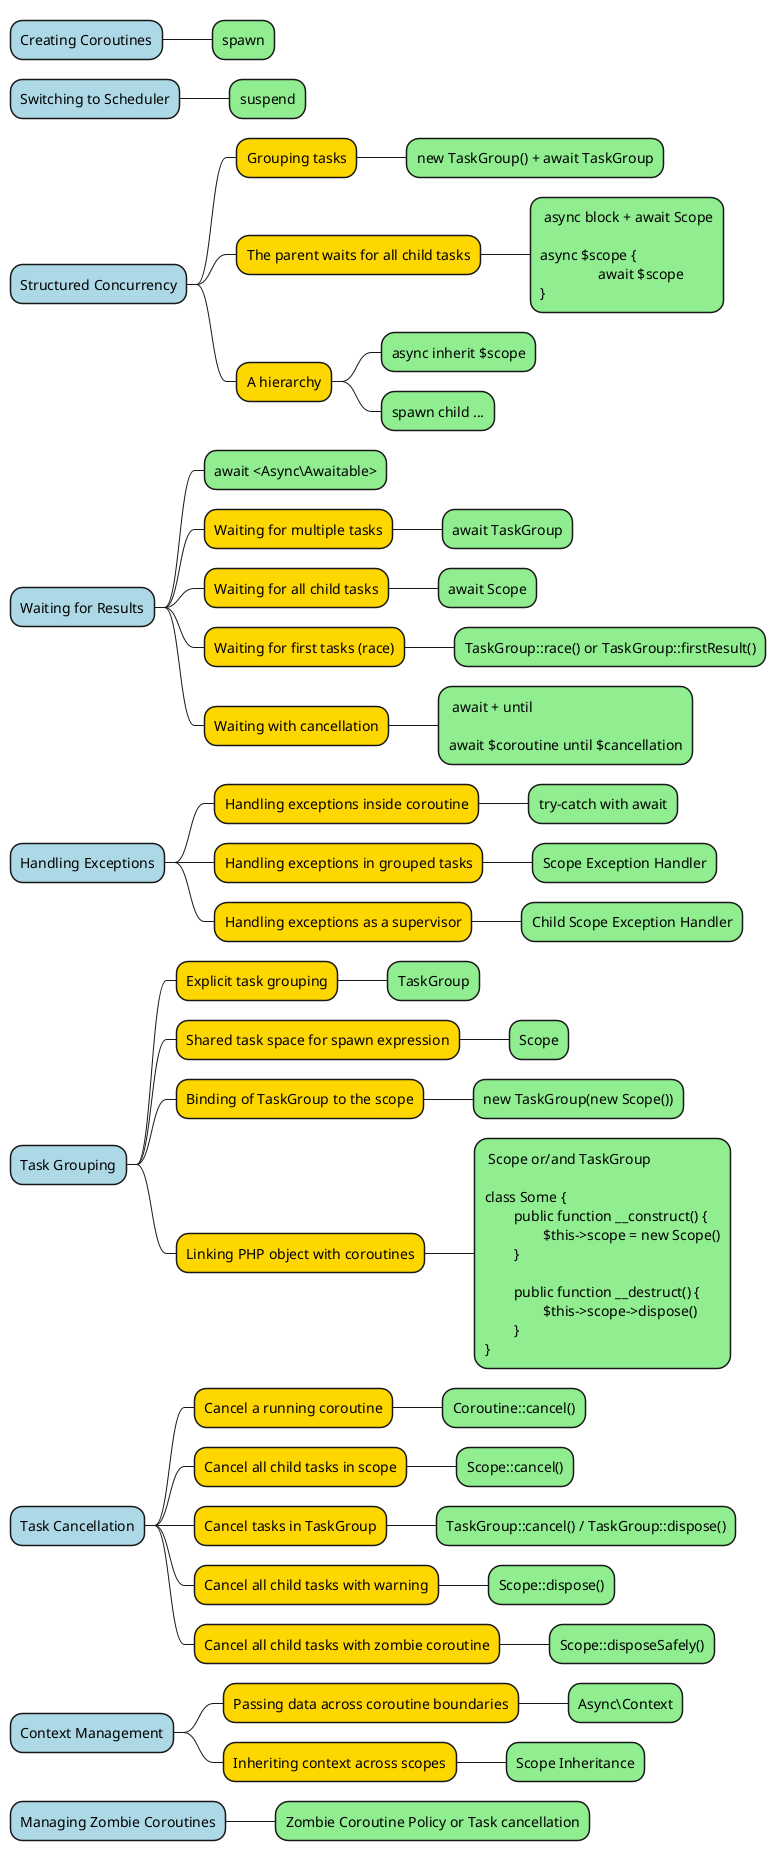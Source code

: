 @startuml

@startmindmap
*[#lightblue] Creating Coroutines
**[#lightgreen] spawn
*[#lightblue] Switching to Scheduler
**[#lightgreen] suspend
*[#lightblue] Structured Concurrency
**[#FFD700] Grouping tasks
***[#lightgreen] new TaskGroup() + await TaskGroup
**[#FFD700] The parent waits for all child tasks
***[#lightgreen]: async block + await Scope

async $scope {
		await $scope
};
**[#FFD700] A hierarchy
***[#lightgreen] async inherit $scope
***[#lightgreen] spawn child ...
*[#lightblue] Waiting for Results
**[#lightgreen] await <Async\Awaitable>
**[#FFD700] Waiting for multiple tasks
***[#lightgreen] await TaskGroup
**[#FFD700] Waiting for all child tasks
***[#lightgreen] await Scope
**[#FFD700] Waiting for first tasks (race)
***[#lightgreen] TaskGroup::race() or TaskGroup::firstResult()
**[#FFD700] Waiting with cancellation
***[#lightgreen]: await + until

await $coroutine until $cancellation;
*[#lightblue] Handling Exceptions
**[#FFD700] Handling exceptions inside coroutine
***[#lightgreen] try-catch with await
**[#FFD700] Handling exceptions in grouped tasks
***[#lightgreen] Scope Exception Handler
**[#FFD700] Handling exceptions as a supervisor
***[#lightgreen] Child Scope Exception Handler
*[#lightblue] Task Grouping
**[#FFD700] Explicit task grouping
***[#lightgreen] TaskGroup
**[#FFD700] Shared task space for spawn expression
***[#lightgreen] Scope
**[#FFD700] Binding of TaskGroup to the scope
***[#lightgreen] new TaskGroup(new Scope())
**[#FFD700] Linking PHP object with coroutines
***[#lightgreen]: Scope or/and TaskGroup

class Some {
	public function __construct() {
		$this->scope = new Scope()
	}

	public function __destruct() {
		$this->scope->dispose()
	}
};
*[#lightblue] Task Cancellation
**[#FFD700] Cancel a running coroutine
***[#lightgreen] Coroutine::cancel()
**[#FFD700] Cancel all child tasks in scope
***[#lightgreen] Scope::cancel()
**[#FFD700] Cancel tasks in TaskGroup
***[#lightgreen] TaskGroup::cancel() / TaskGroup::dispose()
**[#FFD700] Cancel all child tasks with warning
***[#lightgreen] Scope::dispose()
**[#FFD700] Cancel all child tasks with zombie coroutine
***[#lightgreen] Scope::disposeSafely()
*[#lightblue] Context Management
**[#FFD700] Passing data across coroutine boundaries
***[#lightgreen] Async\Context
**[#FFD700] Inheriting context across scopes
***[#lightgreen] Scope Inheritance
*[#lightblue] Managing Zombie Coroutines
**[#lightgreen] Zombie Coroutine Policy or Task cancellation
@endmindmap

@enduml
